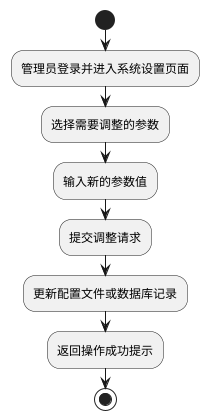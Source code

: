 @startuml
start
:管理员登录并进入系统设置页面;
:选择需要调整的参数;
:输入新的参数值;
:提交调整请求;
:更新配置文件或数据库记录;
:返回操作成功提示;
stop
@enduml
